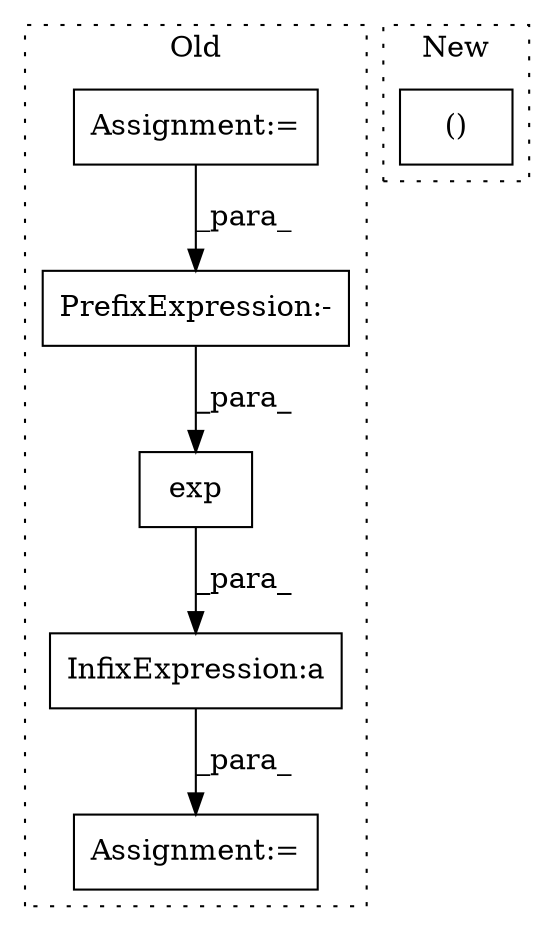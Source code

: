 digraph G {
subgraph cluster0 {
1 [label="exp" a="32" s="1270,1282" l="4,1" shape="box"];
3 [label="Assignment:=" a="7" s="2029" l="1" shape="box"];
4 [label="Assignment:=" a="7" s="1090" l="1" shape="box"];
5 [label="InfixExpression:a" a="27" s="1253" l="3" shape="box"];
6 [label="PrefixExpression:-" a="38" s="1274" l="1" shape="box"];
label = "Old";
style="dotted";
}
subgraph cluster1 {
2 [label="()" a="106" s="1792" l="30" shape="box"];
label = "New";
style="dotted";
}
1 -> 5 [label="_para_"];
4 -> 6 [label="_para_"];
5 -> 3 [label="_para_"];
6 -> 1 [label="_para_"];
}
